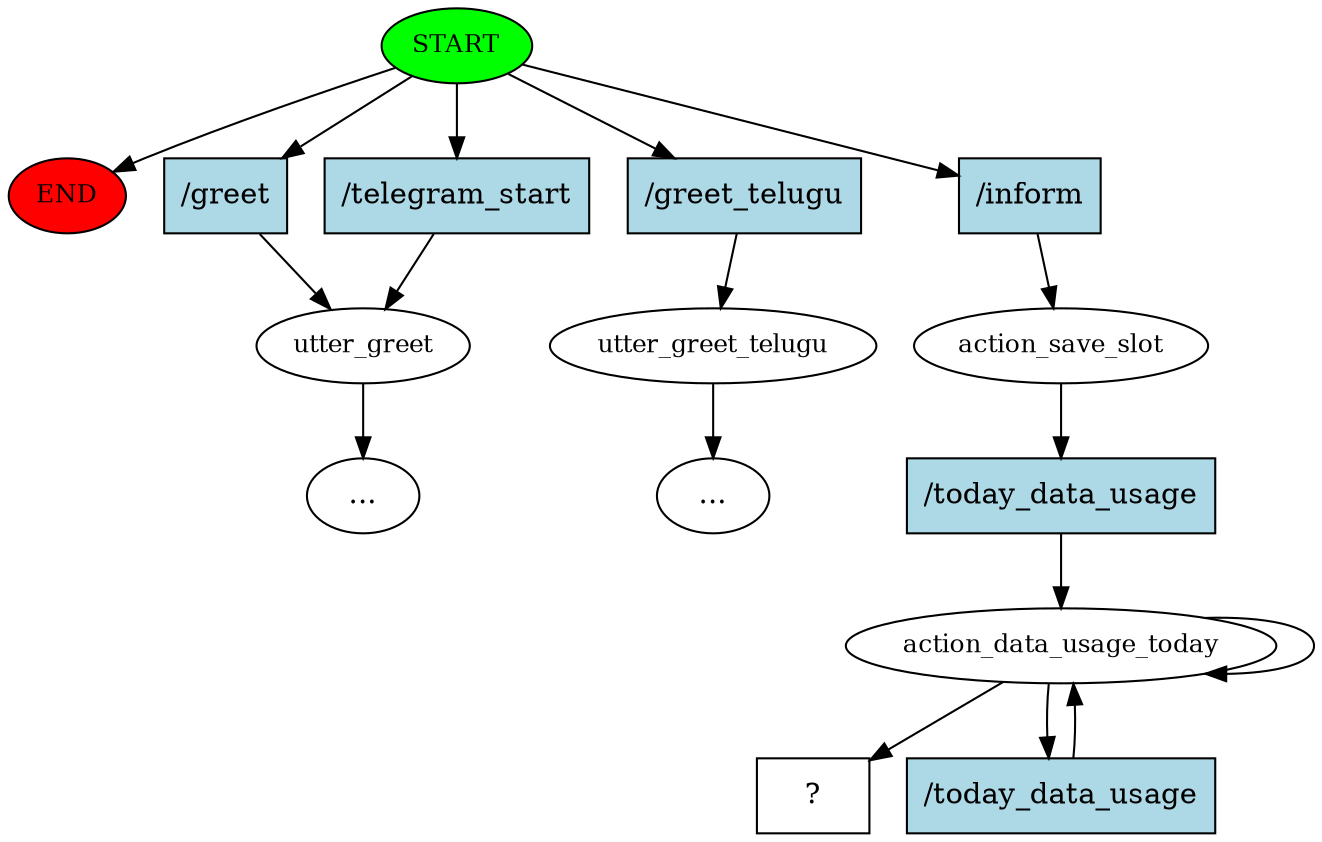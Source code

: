 digraph  {
0 [class="start active", fillcolor=green, fontsize=12, label=START, style=filled];
"-1" [class=end, fillcolor=red, fontsize=12, label=END, style=filled];
1 [class="", fontsize=12, label=utter_greet];
5 [class="", fontsize=12, label=utter_greet_telugu];
"-7" [class=ellipsis, label="..."];
"-8" [class=ellipsis, label="..."];
7 [class=active, fontsize=12, label=action_save_slot];
8 [class=active, fontsize=12, label=action_data_usage_today];
14 [class="intent dashed active", label="  ?  ", shape=rect];
15 [class=intent, fillcolor=lightblue, label="/greet", shape=rect, style=filled];
16 [class=intent, fillcolor=lightblue, label="/telegram_start", shape=rect, style=filled];
17 [class=intent, fillcolor=lightblue, label="/greet_telugu", shape=rect, style=filled];
18 [class="intent active", fillcolor=lightblue, label="/inform", shape=rect, style=filled];
19 [class="intent active", fillcolor=lightblue, label="/today_data_usage", shape=rect, style=filled];
20 [class="intent active", fillcolor=lightblue, label="/today_data_usage", shape=rect, style=filled];
0 -> "-1"  [class="", key=NONE, label=""];
0 -> 15  [class="", key=0];
0 -> 16  [class="", key=0];
0 -> 17  [class="", key=0];
0 -> 18  [class=active, key=0];
1 -> "-8"  [class="", key=NONE, label=""];
5 -> "-7"  [class="", key=NONE, label=""];
7 -> 19  [class=active, key=0];
8 -> 8  [class=active, key=NONE, label=""];
8 -> 14  [class=active, key=NONE, label=""];
8 -> 20  [class=active, key=0];
15 -> 1  [class="", key=0];
16 -> 1  [class="", key=0];
17 -> 5  [class="", key=0];
18 -> 7  [class=active, key=0];
19 -> 8  [class=active, key=0];
20 -> 8  [class=active, key=0];
}
